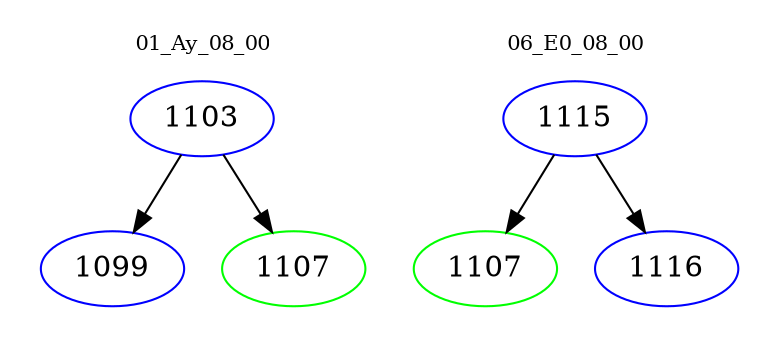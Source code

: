 digraph{
subgraph cluster_0 {
color = white
label = "01_Ay_08_00";
fontsize=10;
T0_1103 [label="1103", color="blue"]
T0_1103 -> T0_1099 [color="black"]
T0_1099 [label="1099", color="blue"]
T0_1103 -> T0_1107 [color="black"]
T0_1107 [label="1107", color="green"]
}
subgraph cluster_1 {
color = white
label = "06_E0_08_00";
fontsize=10;
T1_1115 [label="1115", color="blue"]
T1_1115 -> T1_1107 [color="black"]
T1_1107 [label="1107", color="green"]
T1_1115 -> T1_1116 [color="black"]
T1_1116 [label="1116", color="blue"]
}
}
